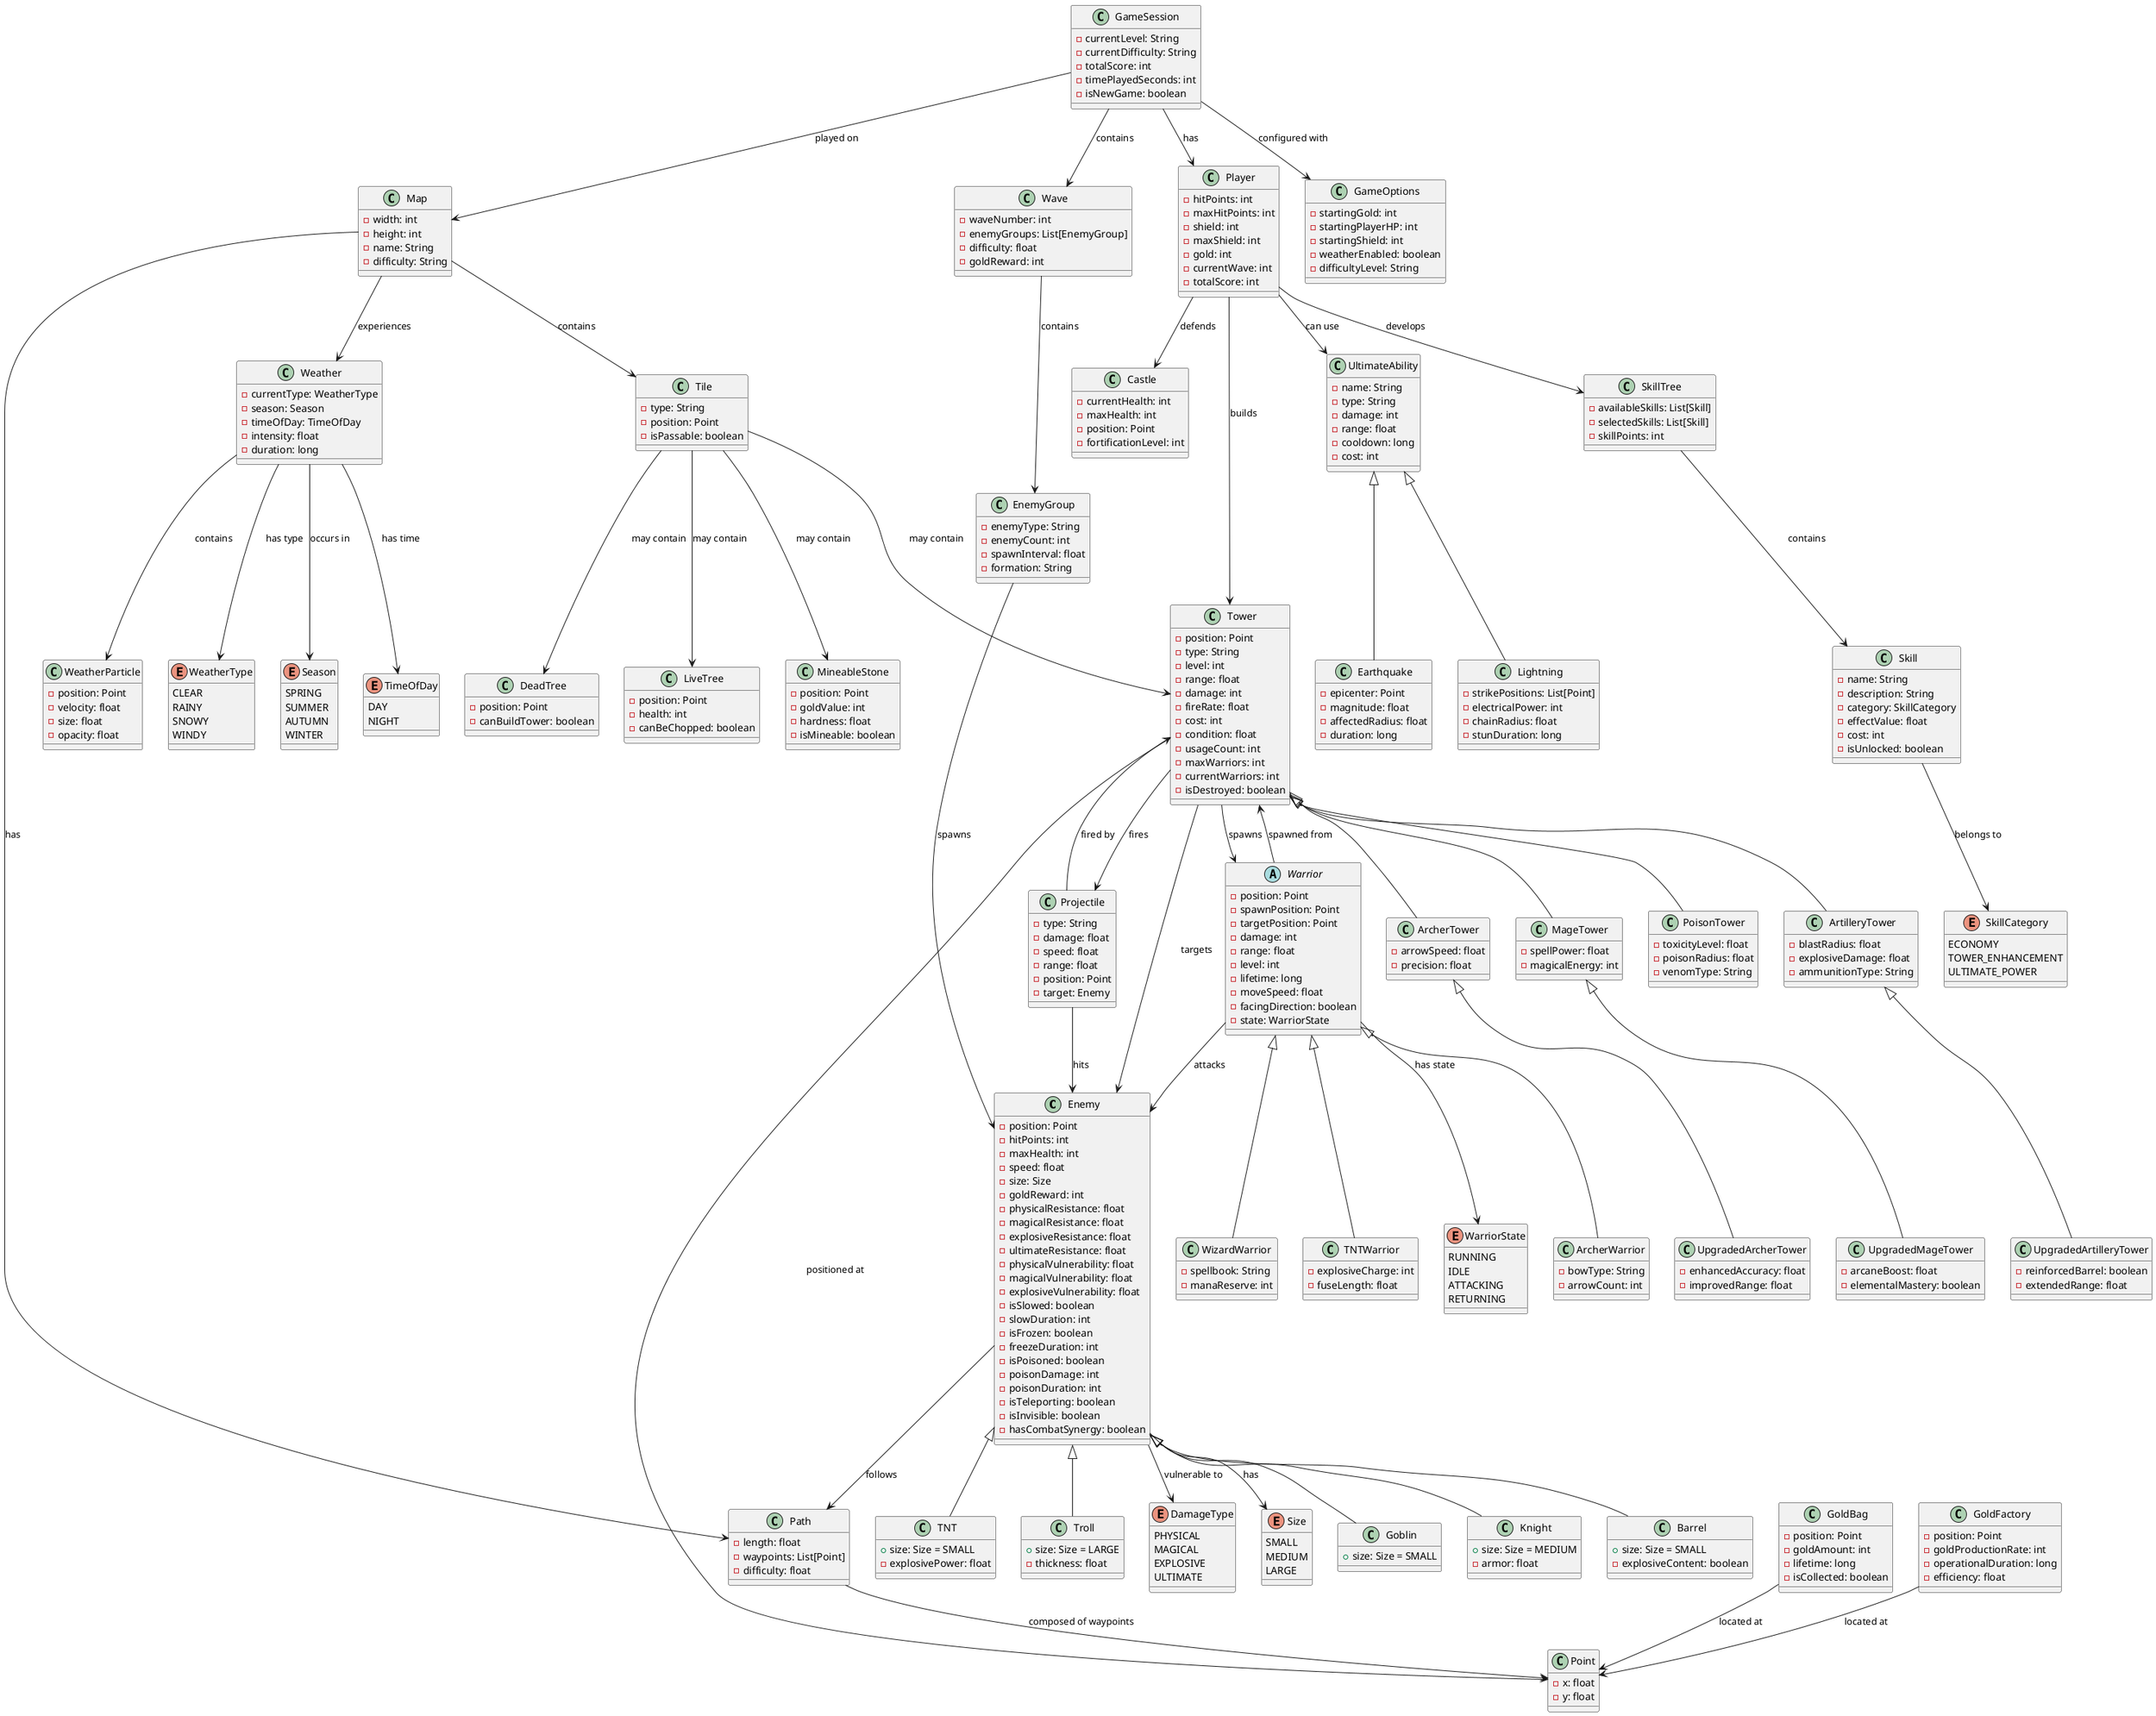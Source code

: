 @startuml
' === GAME ENTITIES ===

class Enemy {
  - position: Point
  - hitPoints: int
  - maxHealth: int
  - speed: float
  - size: Size
  - goldReward: int
  - physicalResistance: float
  - magicalResistance: float
  - explosiveResistance: float
  - ultimateResistance: float
  - physicalVulnerability: float
  - magicalVulnerability: float
  - explosiveVulnerability: float
  - isSlowed: boolean
  - slowDuration: int
  - isFrozen: boolean
  - freezeDuration: int
  - isPoisoned: boolean
  - poisonDamage: int
  - poisonDuration: int
  - isTeleporting: boolean
  - isInvisible: boolean
  - hasCombatSynergy: boolean
}

enum Size {
  SMALL
  MEDIUM
  LARGE
}

class Goblin {
  + size: Size = SMALL
}

class Knight {
  + size: Size = MEDIUM
  - armor: float
}

class Barrel {
  + size: Size = SMALL
  - explosiveContent: boolean
}

class TNT {
  + size: Size = SMALL
  - explosivePower: float
}

class Troll {
  + size: Size = LARGE
  - thickness: float
}

' === TOWERS ===

class Tower {
  - position: Point
  - type: String
  - level: int
  - range: float
  - damage: int
  - fireRate: float
  - cost: int
  - condition: float
  - usageCount: int
  - maxWarriors: int
  - currentWarriors: int
  - isDestroyed: boolean
}

class ArcherTower {
  - arrowSpeed: float
  - precision: float
}

class MageTower {
  - spellPower: float
  - magicalEnergy: int
}

class ArtilleryTower {
  - blastRadius: float
  - explosiveDamage: float
  - ammunitionType: String
}

class PoisonTower {
  - toxicityLevel: float
  - poisonRadius: float
  - venomType: String
}

class UpgradedArcherTower {
  - enhancedAccuracy: float
  - improvedRange: float
}

class UpgradedMageTower {
  - arcaneBoost: float
  - elementalMastery: boolean
}

class UpgradedArtilleryTower {
  - reinforcedBarrel: boolean
  - extendedRange: float
}

' === WARRIORS ===

abstract class Warrior {
  - position: Point
  - spawnPosition: Point
  - targetPosition: Point
  - damage: int
  - range: float
  - level: int
  - lifetime: long
  - moveSpeed: float
  - facingDirection: boolean
  - state: WarriorState
}

enum WarriorState {
  RUNNING
  IDLE  
  ATTACKING
  RETURNING
}

class ArcherWarrior {
  - bowType: String
  - arrowCount: int
}

class WizardWarrior {
  - spellbook: String
  - manaReserve: int
}

class TNTWarrior {
  - explosiveCharge: int
  - fuseLength: float
}

' === PROJECTILES ===

class Projectile {
  - type: String
  - damage: float
  - speed: float
  - range: float
  - position: Point
  - target: Enemy
}

' === GAME ENVIRONMENT ===

class Map {
  - width: int
  - height: int
  - name: String
  - difficulty: String
}

class Tile {
  - type: String
  - position: Point
  - isPassable: boolean
}

class Path {
  - length: float
  - waypoints: List[Point]
  - difficulty: float
}

class Point {
  - x: float
  - y: float
}

' === ENVIRONMENTAL OBJECTS ===

class DeadTree {
  - position: Point
  - canBuildTower: boolean
}

class LiveTree {
  - position: Point
  - health: int
  - canBeChopped: boolean
}

class MineableStone {
  - position: Point
  - goldValue: int
  - hardness: float
  - isMineable: boolean
}

' === RESOURCES ===

class GoldBag {
  - position: Point
  - goldAmount: int
  - lifetime: long
  - isCollected: boolean
}

class GoldFactory {
  - position: Point
  - goldProductionRate: int
  - operationalDuration: long
  - efficiency: float
}

' === WEATHER SYSTEM ===

class Weather {
  - currentType: WeatherType
  - season: Season
  - timeOfDay: TimeOfDay
  - intensity: float
  - duration: long
}

enum WeatherType {
  CLEAR
  RAINY
  SNOWY
  WINDY  
}

enum Season {
  SPRING
  SUMMER
  AUTUMN
  WINTER
}

enum TimeOfDay {
  DAY
  NIGHT
}

class WeatherParticle {
  - position: Point
  - velocity: float
  - size: float
  - opacity: float
}

' === PLAYER & GAME STATE ===

class Player {
  - hitPoints: int
  - maxHitPoints: int
  - shield: int
  - maxShield: int
  - gold: int
  - currentWave: int
  - totalScore: int
}

class Castle {
  - currentHealth: int
  - maxHealth: int
  - position: Point
  - fortificationLevel: int
}

' === WAVE SYSTEM ===

class Wave {
  - waveNumber: int
  - enemyGroups: List[EnemyGroup]
  - difficulty: float
  - goldReward: int
}

class EnemyGroup {
  - enemyType: String
  - enemyCount: int
  - spawnInterval: float
  - formation: String
}

' === SKILLS & ABILITIES ===

class SkillTree {
  - availableSkills: List[Skill]
  - selectedSkills: List[Skill]
  - skillPoints: int
}

class Skill {
  - name: String
  - description: String
  - category: SkillCategory
  - effectValue: float
  - cost: int
  - isUnlocked: boolean
}

enum SkillCategory {
  ECONOMY
  TOWER_ENHANCEMENT
  ULTIMATE_POWER
}

' === ULTIMATE ABILITIES ===

class UltimateAbility {
  - name: String
  - type: String
  - damage: int
  - range: float
  - cooldown: long
  - cost: int
}

class Earthquake {
  - epicenter: Point
  - magnitude: float
  - affectedRadius: float
  - duration: long
}

class Lightning {
  - strikePositions: List[Point]
  - electricalPower: int
  - chainRadius: float
  - stunDuration: long
}

' === GAME CONFIGURATION ===

class GameSession {
  - currentLevel: String
  - currentDifficulty: String
  - totalScore: int
  - timePlayedSeconds: int
  - isNewGame: boolean
}

class GameOptions {
  - startingGold: int
  - startingPlayerHP: int
  - startingShield: int
  - weatherEnabled: boolean
  - difficultyLevel: String
}

' === DAMAGE TYPES ===

enum DamageType {
  PHYSICAL
  MAGICAL
  EXPLOSIVE
  ULTIMATE
}

' === RELATIONSHIPS ===

Enemy <|-- Goblin
Enemy <|-- Knight
Enemy <|-- Barrel
Enemy <|-- TNT
Enemy <|-- Troll

Tower <|-- ArcherTower
Tower <|-- MageTower
Tower <|-- ArtilleryTower
Tower <|-- PoisonTower

ArcherTower <|-- UpgradedArcherTower
MageTower <|-- UpgradedMageTower
ArtilleryTower <|-- UpgradedArtilleryTower

Warrior <|-- ArcherWarrior
Warrior <|-- WizardWarrior
Warrior <|-- TNTWarrior

UltimateAbility <|-- Earthquake
UltimateAbility <|-- Lightning

Enemy --> Path : "follows"
Enemy --> Size : "has"
Enemy --> DamageType : "vulnerable to"

Tower --> Warrior : "spawns"
Tower --> Projectile : "fires"
Tower --> Enemy : "targets"
Tower --> Point : "positioned at"

Warrior --> Enemy : "attacks"
Warrior --> Tower : "spawned from"
Warrior --> WarriorState : "has state"

Projectile --> Enemy : "hits"
Projectile --> Tower : "fired by"

Map --> Tile : "contains"
Map --> Path : "has"
Map --> Weather : "experiences"

Tile --> Tower : "may contain"
Tile --> DeadTree : "may contain"
Tile --> LiveTree : "may contain" 
Tile --> MineableStone : "may contain"

Weather --> WeatherType : "has type"
Weather --> Season : "occurs in"
Weather --> TimeOfDay : "has time"
Weather --> WeatherParticle : "contains"

Player --> Castle : "defends"
Player --> Tower : "builds"
Player --> SkillTree : "develops"
Player --> UltimateAbility : "can use"

GameSession --> Wave : "contains"
GameSession --> Map : "played on"
GameSession --> Player : "has"
GameSession --> GameOptions : "configured with"

Wave --> EnemyGroup : "contains"
EnemyGroup --> Enemy : "spawns"

SkillTree --> Skill : "contains"
Skill --> SkillCategory : "belongs to"

GoldBag --> Point : "located at"
GoldFactory --> Point : "located at"

Path --> Point : "composed of waypoints"

@enduml 